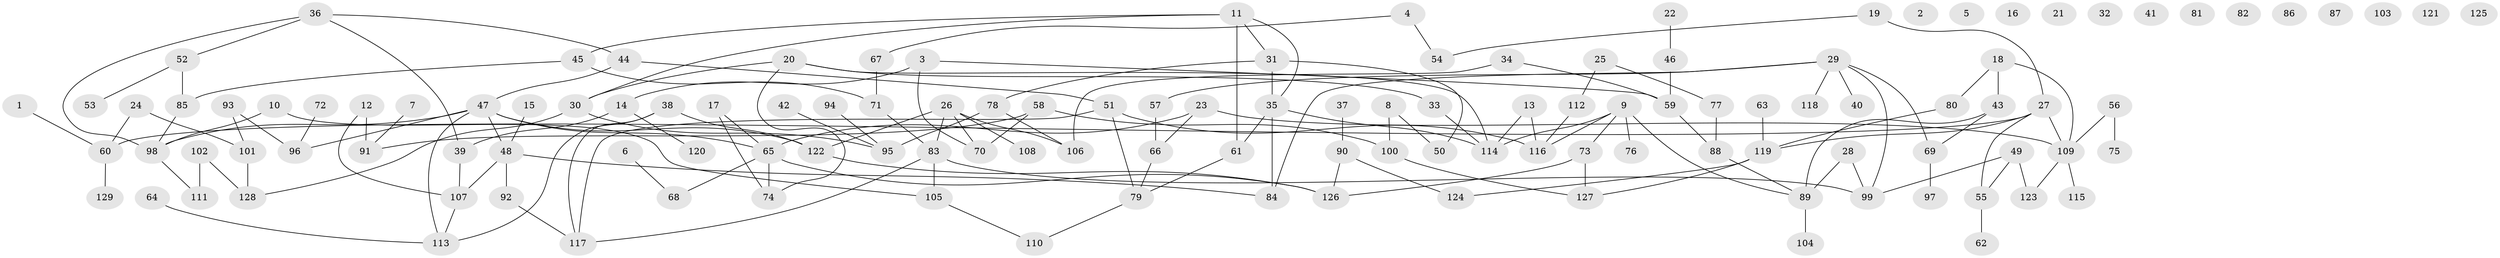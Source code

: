 // coarse degree distribution, {5: 0.2564102564102564, 4: 0.1282051282051282, 2: 0.23076923076923078, 7: 0.10256410256410256, 1: 0.10256410256410256, 8: 0.02564102564102564, 6: 0.10256410256410256, 3: 0.05128205128205128}
// Generated by graph-tools (version 1.1) at 2025/35/03/04/25 23:35:56]
// undirected, 129 vertices, 162 edges
graph export_dot {
  node [color=gray90,style=filled];
  1;
  2;
  3;
  4;
  5;
  6;
  7;
  8;
  9;
  10;
  11;
  12;
  13;
  14;
  15;
  16;
  17;
  18;
  19;
  20;
  21;
  22;
  23;
  24;
  25;
  26;
  27;
  28;
  29;
  30;
  31;
  32;
  33;
  34;
  35;
  36;
  37;
  38;
  39;
  40;
  41;
  42;
  43;
  44;
  45;
  46;
  47;
  48;
  49;
  50;
  51;
  52;
  53;
  54;
  55;
  56;
  57;
  58;
  59;
  60;
  61;
  62;
  63;
  64;
  65;
  66;
  67;
  68;
  69;
  70;
  71;
  72;
  73;
  74;
  75;
  76;
  77;
  78;
  79;
  80;
  81;
  82;
  83;
  84;
  85;
  86;
  87;
  88;
  89;
  90;
  91;
  92;
  93;
  94;
  95;
  96;
  97;
  98;
  99;
  100;
  101;
  102;
  103;
  104;
  105;
  106;
  107;
  108;
  109;
  110;
  111;
  112;
  113;
  114;
  115;
  116;
  117;
  118;
  119;
  120;
  121;
  122;
  123;
  124;
  125;
  126;
  127;
  128;
  129;
  1 -- 60;
  3 -- 14;
  3 -- 59;
  3 -- 70;
  4 -- 54;
  4 -- 67;
  6 -- 68;
  7 -- 91;
  8 -- 50;
  8 -- 100;
  9 -- 73;
  9 -- 76;
  9 -- 89;
  9 -- 114;
  9 -- 116;
  10 -- 98;
  10 -- 105;
  11 -- 30;
  11 -- 31;
  11 -- 35;
  11 -- 45;
  11 -- 61;
  12 -- 91;
  12 -- 107;
  13 -- 114;
  13 -- 116;
  14 -- 39;
  14 -- 120;
  15 -- 48;
  17 -- 65;
  17 -- 74;
  18 -- 43;
  18 -- 80;
  18 -- 109;
  19 -- 27;
  19 -- 54;
  20 -- 30;
  20 -- 33;
  20 -- 74;
  20 -- 114;
  22 -- 46;
  23 -- 65;
  23 -- 66;
  23 -- 109;
  24 -- 60;
  24 -- 101;
  25 -- 77;
  25 -- 112;
  26 -- 70;
  26 -- 83;
  26 -- 106;
  26 -- 108;
  26 -- 122;
  27 -- 55;
  27 -- 60;
  27 -- 109;
  27 -- 119;
  28 -- 89;
  28 -- 99;
  29 -- 40;
  29 -- 57;
  29 -- 69;
  29 -- 84;
  29 -- 99;
  29 -- 118;
  30 -- 95;
  30 -- 128;
  31 -- 35;
  31 -- 50;
  31 -- 78;
  33 -- 114;
  34 -- 59;
  34 -- 106;
  35 -- 61;
  35 -- 84;
  35 -- 114;
  36 -- 39;
  36 -- 44;
  36 -- 52;
  36 -- 98;
  37 -- 90;
  38 -- 113;
  38 -- 117;
  38 -- 122;
  39 -- 107;
  42 -- 95;
  43 -- 69;
  43 -- 89;
  44 -- 47;
  44 -- 51;
  45 -- 71;
  45 -- 85;
  46 -- 59;
  47 -- 48;
  47 -- 65;
  47 -- 96;
  47 -- 98;
  47 -- 113;
  47 -- 122;
  48 -- 84;
  48 -- 92;
  48 -- 107;
  49 -- 55;
  49 -- 99;
  49 -- 123;
  51 -- 79;
  51 -- 116;
  51 -- 117;
  52 -- 53;
  52 -- 85;
  55 -- 62;
  56 -- 75;
  56 -- 109;
  57 -- 66;
  58 -- 70;
  58 -- 91;
  58 -- 100;
  59 -- 88;
  60 -- 129;
  61 -- 79;
  63 -- 119;
  64 -- 113;
  65 -- 68;
  65 -- 74;
  65 -- 126;
  66 -- 79;
  67 -- 71;
  69 -- 97;
  71 -- 83;
  72 -- 96;
  73 -- 126;
  73 -- 127;
  77 -- 88;
  78 -- 95;
  78 -- 106;
  79 -- 110;
  80 -- 119;
  83 -- 99;
  83 -- 105;
  83 -- 117;
  85 -- 98;
  88 -- 89;
  89 -- 104;
  90 -- 124;
  90 -- 126;
  92 -- 117;
  93 -- 96;
  93 -- 101;
  94 -- 95;
  98 -- 111;
  100 -- 127;
  101 -- 128;
  102 -- 111;
  102 -- 128;
  105 -- 110;
  107 -- 113;
  109 -- 115;
  109 -- 123;
  112 -- 116;
  119 -- 124;
  119 -- 127;
  122 -- 126;
}
